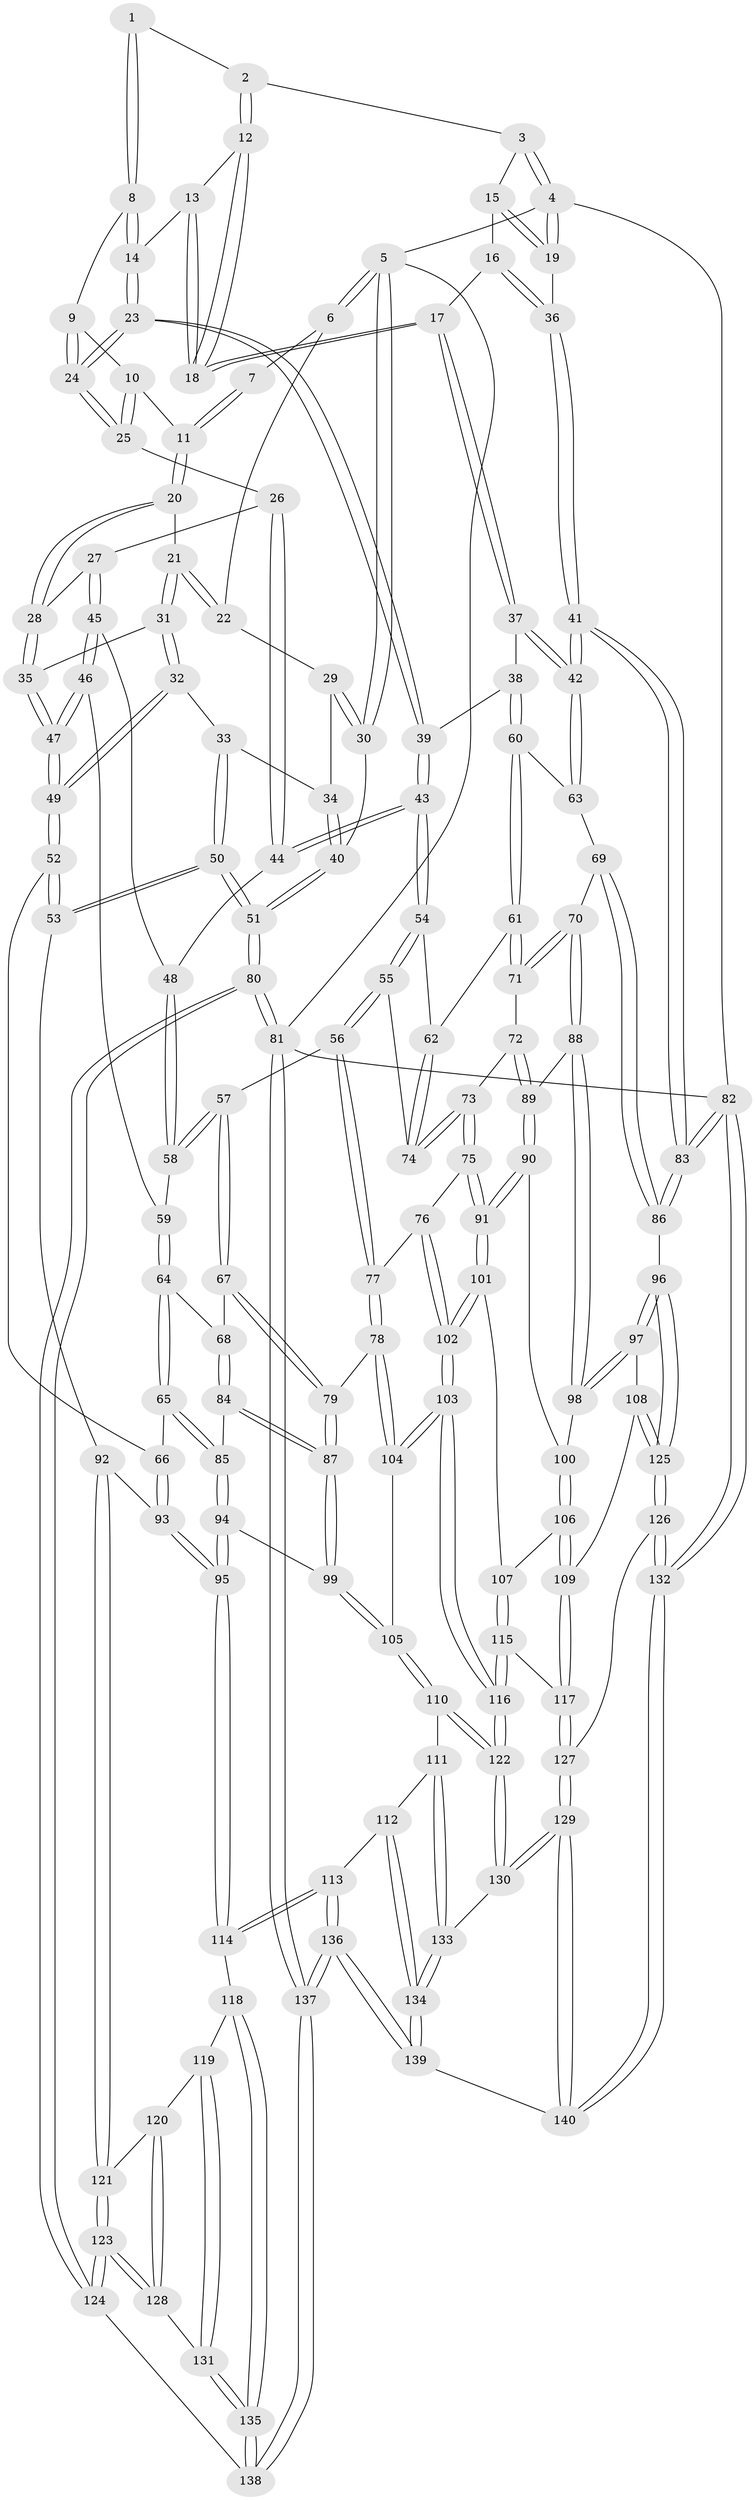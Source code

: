 // coarse degree distribution, {4: 0.26666666666666666, 5: 0.26666666666666666, 10: 0.022222222222222223, 2: 0.06666666666666667, 3: 0.26666666666666666, 6: 0.06666666666666667, 7: 0.044444444444444446}
// Generated by graph-tools (version 1.1) at 2025/21/03/04/25 18:21:42]
// undirected, 140 vertices, 347 edges
graph export_dot {
graph [start="1"]
  node [color=gray90,style=filled];
  1 [pos="+0.5909964084976019+0"];
  2 [pos="+0.7955834150248474+0"];
  3 [pos="+0.8548130575682368+0"];
  4 [pos="+1+0"];
  5 [pos="+0+0"];
  6 [pos="+0+0"];
  7 [pos="+0.2401915443790992+0"];
  8 [pos="+0.5759330096345745+0"];
  9 [pos="+0.47490277949508963+0.08142700720057883"];
  10 [pos="+0.36626418186468335+0.1169645210928517"];
  11 [pos="+0.3252562675767789+0.11185781985590218"];
  12 [pos="+0.7951549188982125+0"];
  13 [pos="+0.6793286799801405+0.1598227405343283"];
  14 [pos="+0.6421198934810552+0.17159949293868795"];
  15 [pos="+0.9386634517749922+0.09675752565589835"];
  16 [pos="+0.8975860721315146+0.16504094778494385"];
  17 [pos="+0.8371257451209526+0.17273168336899658"];
  18 [pos="+0.8339965166937681+0.1691414246256334"];
  19 [pos="+1+0"];
  20 [pos="+0.3146796770110737+0.12336529113228878"];
  21 [pos="+0.15927805535082554+0.1479660286763965"];
  22 [pos="+0.11639993786000298+0.12727817168001754"];
  23 [pos="+0.5912022439515172+0.23491583669400098"];
  24 [pos="+0.5747782529044706+0.22786572528841845"];
  25 [pos="+0.4507331377443408+0.24289627290843946"];
  26 [pos="+0.4490125612566833+0.24474292519467938"];
  27 [pos="+0.3891139480442785+0.27827816411434325"];
  28 [pos="+0.3079798344064802+0.21290631647433733"];
  29 [pos="+0.10259751348437313+0.1428549224636625"];
  30 [pos="+0+0.1715095299994467"];
  31 [pos="+0.18119294796958765+0.2347362577359444"];
  32 [pos="+0.1054958959224734+0.3187184631878703"];
  33 [pos="+0.10443713668250663+0.31869081079629014"];
  34 [pos="+0.05619781104836701+0.21721132710531996"];
  35 [pos="+0.2580159673141339+0.2836911192827046"];
  36 [pos="+1+0.27352658947340097"];
  37 [pos="+0.8269149614821503+0.2793481807609793"];
  38 [pos="+0.775920244945599+0.350900531835007"];
  39 [pos="+0.5939931744444746+0.24392808386123516"];
  40 [pos="+0+0.28658934603127867"];
  41 [pos="+1+0.3752844428699352"];
  42 [pos="+1+0.3756821595914436"];
  43 [pos="+0.5385259000436603+0.40762606466996015"];
  44 [pos="+0.4587045443034003+0.37855456529304604"];
  45 [pos="+0.362056242436769+0.36928295443570336"];
  46 [pos="+0.2824263965527998+0.40302680242307237"];
  47 [pos="+0.26399263485823354+0.4015635978160851"];
  48 [pos="+0.39319282973281006+0.37574862536212916"];
  49 [pos="+0.2571562612615503+0.40535199558324636"];
  50 [pos="+0+0.5307262010114172"];
  51 [pos="+0+0.5301432754689345"];
  52 [pos="+0.24425029790693906+0.424541841072382"];
  53 [pos="+0+0.542566976370081"];
  54 [pos="+0.5516335195851652+0.4471062258686409"];
  55 [pos="+0.5484265556452165+0.45835622402142157"];
  56 [pos="+0.5393184044821188+0.4828310288972728"];
  57 [pos="+0.46288702601050535+0.5043500099084901"];
  58 [pos="+0.4287747075900517+0.48667753879770825"];
  59 [pos="+0.3404344916129509+0.46806923891721247"];
  60 [pos="+0.7786108981624537+0.4063371329672958"];
  61 [pos="+0.760886397459834+0.42771374393791517"];
  62 [pos="+0.756938138586707+0.4296691323170132"];
  63 [pos="+0.8763071259839506+0.44311255741875233"];
  64 [pos="+0.35722352006527064+0.5388603231760568"];
  65 [pos="+0.26099514602996365+0.582507157166909"];
  66 [pos="+0.23392893149870125+0.5602559084015368"];
  67 [pos="+0.4054337441239942+0.5691684761890419"];
  68 [pos="+0.38641664661012604+0.5630116562588511"];
  69 [pos="+0.8949039046191174+0.5578660712025921"];
  70 [pos="+0.8397019231879722+0.5949728683246309"];
  71 [pos="+0.7936135031455365+0.5542564945740045"];
  72 [pos="+0.7279529728723706+0.5966631473762423"];
  73 [pos="+0.6826091961559138+0.580341479467483"];
  74 [pos="+0.6956879098443232+0.5386424441124626"];
  75 [pos="+0.6439391006829387+0.6003904347474621"];
  76 [pos="+0.5860413159564586+0.5998087505904707"];
  77 [pos="+0.5697647659251743+0.5938272529889422"];
  78 [pos="+0.5422452264321009+0.6213833737824178"];
  79 [pos="+0.4087210741042539+0.5801265047143823"];
  80 [pos="+0+0.9802060300875268"];
  81 [pos="+0+1"];
  82 [pos="+1+1"];
  83 [pos="+1+0.6316708751000714"];
  84 [pos="+0.316534823019358+0.6169514229509434"];
  85 [pos="+0.2776956484819662+0.6113592498208723"];
  86 [pos="+1+0.6406858835306328"];
  87 [pos="+0.4016372498591582+0.6744058903997919"];
  88 [pos="+0.8379116605842412+0.6090098536077825"];
  89 [pos="+0.7517286854415195+0.6405655181088475"];
  90 [pos="+0.7503456351534274+0.6470522113892401"];
  91 [pos="+0.7036968270465244+0.6950223923300392"];
  92 [pos="+0.04671220332275563+0.6344762792095875"];
  93 [pos="+0.06983681755082889+0.6373263833510155"];
  94 [pos="+0.2669784031472927+0.6853642704038019"];
  95 [pos="+0.23219148345033522+0.7519193173320806"];
  96 [pos="+0.9699148015458054+0.7189002229101371"];
  97 [pos="+0.8756129620631873+0.6898182561221334"];
  98 [pos="+0.8605599288012551+0.6807239101488788"];
  99 [pos="+0.40206957479148137+0.6756261118374569"];
  100 [pos="+0.8074327365829803+0.7012711500957673"];
  101 [pos="+0.7027493543007832+0.7037535824619124"];
  102 [pos="+0.6374891846236846+0.7384078738527035"];
  103 [pos="+0.6056100540048153+0.7919656605773727"];
  104 [pos="+0.5078586287294855+0.676514418446524"];
  105 [pos="+0.42736050370726486+0.7122009723232663"];
  106 [pos="+0.772245015719282+0.7409761600663193"];
  107 [pos="+0.7313208610371341+0.728019062981158"];
  108 [pos="+0.8257175085893953+0.7872061015126322"];
  109 [pos="+0.7832843926936763+0.7736434512196094"];
  110 [pos="+0.4068954254901217+0.7804279717043116"];
  111 [pos="+0.37713270905127605+0.8017631096841475"];
  112 [pos="+0.3509585675231773+0.8174919186326627"];
  113 [pos="+0.26136996399163365+0.8172160064801656"];
  114 [pos="+0.25500439056231555+0.8139875529757199"];
  115 [pos="+0.705458993829153+0.7925777620479076"];
  116 [pos="+0.6052326705485599+0.8056167413421594"];
  117 [pos="+0.7532586435520233+0.8224179448710374"];
  118 [pos="+0.22866978841371102+0.826874445834026"];
  119 [pos="+0.1537688485661869+0.8232039642827487"];
  120 [pos="+0.10430756604665707+0.8141183329091701"];
  121 [pos="+0.06648419909947878+0.7733732334140236"];
  122 [pos="+0.5837036187827688+0.8682511227980184"];
  123 [pos="+0+0.8856971001819406"];
  124 [pos="+0+0.9737101330685252"];
  125 [pos="+0.8963393584934628+0.8547202674188106"];
  126 [pos="+0.8908000068958646+0.9271581523113543"];
  127 [pos="+0.7547081644656614+0.9038445652079664"];
  128 [pos="+0.06290515331837199+0.8955998287946552"];
  129 [pos="+0.63645853512028+0.9500626368360671"];
  130 [pos="+0.589280929675975+0.8920787396277895"];
  131 [pos="+0.07885414573922948+0.9059291124406565"];
  132 [pos="+1+1"];
  133 [pos="+0.48685902365233796+0.9319064643492484"];
  134 [pos="+0.4070195816123879+0.9779292852650843"];
  135 [pos="+0.12823115758728412+0.9475515307504616"];
  136 [pos="+0.2819116104004533+1"];
  137 [pos="+0.23824317321170205+1"];
  138 [pos="+0.13115367625402258+0.9748220847729561"];
  139 [pos="+0.31615316951428224+1"];
  140 [pos="+0.6283726958708986+1"];
  1 -- 2;
  1 -- 8;
  1 -- 8;
  2 -- 3;
  2 -- 12;
  2 -- 12;
  3 -- 4;
  3 -- 4;
  3 -- 15;
  4 -- 5;
  4 -- 19;
  4 -- 19;
  4 -- 82;
  5 -- 6;
  5 -- 6;
  5 -- 30;
  5 -- 30;
  5 -- 81;
  6 -- 7;
  6 -- 22;
  7 -- 11;
  7 -- 11;
  8 -- 9;
  8 -- 14;
  8 -- 14;
  9 -- 10;
  9 -- 24;
  9 -- 24;
  10 -- 11;
  10 -- 25;
  10 -- 25;
  11 -- 20;
  11 -- 20;
  12 -- 13;
  12 -- 18;
  12 -- 18;
  13 -- 14;
  13 -- 18;
  13 -- 18;
  14 -- 23;
  14 -- 23;
  15 -- 16;
  15 -- 19;
  15 -- 19;
  16 -- 17;
  16 -- 36;
  16 -- 36;
  17 -- 18;
  17 -- 18;
  17 -- 37;
  17 -- 37;
  19 -- 36;
  20 -- 21;
  20 -- 28;
  20 -- 28;
  21 -- 22;
  21 -- 22;
  21 -- 31;
  21 -- 31;
  22 -- 29;
  23 -- 24;
  23 -- 24;
  23 -- 39;
  23 -- 39;
  24 -- 25;
  24 -- 25;
  25 -- 26;
  26 -- 27;
  26 -- 44;
  26 -- 44;
  27 -- 28;
  27 -- 45;
  27 -- 45;
  28 -- 35;
  28 -- 35;
  29 -- 30;
  29 -- 30;
  29 -- 34;
  30 -- 40;
  31 -- 32;
  31 -- 32;
  31 -- 35;
  32 -- 33;
  32 -- 49;
  32 -- 49;
  33 -- 34;
  33 -- 50;
  33 -- 50;
  34 -- 40;
  34 -- 40;
  35 -- 47;
  35 -- 47;
  36 -- 41;
  36 -- 41;
  37 -- 38;
  37 -- 42;
  37 -- 42;
  38 -- 39;
  38 -- 60;
  38 -- 60;
  39 -- 43;
  39 -- 43;
  40 -- 51;
  40 -- 51;
  41 -- 42;
  41 -- 42;
  41 -- 83;
  41 -- 83;
  42 -- 63;
  42 -- 63;
  43 -- 44;
  43 -- 44;
  43 -- 54;
  43 -- 54;
  44 -- 48;
  45 -- 46;
  45 -- 46;
  45 -- 48;
  46 -- 47;
  46 -- 47;
  46 -- 59;
  47 -- 49;
  47 -- 49;
  48 -- 58;
  48 -- 58;
  49 -- 52;
  49 -- 52;
  50 -- 51;
  50 -- 51;
  50 -- 53;
  50 -- 53;
  51 -- 80;
  51 -- 80;
  52 -- 53;
  52 -- 53;
  52 -- 66;
  53 -- 92;
  54 -- 55;
  54 -- 55;
  54 -- 62;
  55 -- 56;
  55 -- 56;
  55 -- 74;
  56 -- 57;
  56 -- 77;
  56 -- 77;
  57 -- 58;
  57 -- 58;
  57 -- 67;
  57 -- 67;
  58 -- 59;
  59 -- 64;
  59 -- 64;
  60 -- 61;
  60 -- 61;
  60 -- 63;
  61 -- 62;
  61 -- 71;
  61 -- 71;
  62 -- 74;
  62 -- 74;
  63 -- 69;
  64 -- 65;
  64 -- 65;
  64 -- 68;
  65 -- 66;
  65 -- 85;
  65 -- 85;
  66 -- 93;
  66 -- 93;
  67 -- 68;
  67 -- 79;
  67 -- 79;
  68 -- 84;
  68 -- 84;
  69 -- 70;
  69 -- 86;
  69 -- 86;
  70 -- 71;
  70 -- 71;
  70 -- 88;
  70 -- 88;
  71 -- 72;
  72 -- 73;
  72 -- 89;
  72 -- 89;
  73 -- 74;
  73 -- 74;
  73 -- 75;
  73 -- 75;
  75 -- 76;
  75 -- 91;
  75 -- 91;
  76 -- 77;
  76 -- 102;
  76 -- 102;
  77 -- 78;
  77 -- 78;
  78 -- 79;
  78 -- 104;
  78 -- 104;
  79 -- 87;
  79 -- 87;
  80 -- 81;
  80 -- 81;
  80 -- 124;
  80 -- 124;
  81 -- 137;
  81 -- 137;
  81 -- 82;
  82 -- 83;
  82 -- 83;
  82 -- 132;
  82 -- 132;
  83 -- 86;
  83 -- 86;
  84 -- 85;
  84 -- 87;
  84 -- 87;
  85 -- 94;
  85 -- 94;
  86 -- 96;
  87 -- 99;
  87 -- 99;
  88 -- 89;
  88 -- 98;
  88 -- 98;
  89 -- 90;
  89 -- 90;
  90 -- 91;
  90 -- 91;
  90 -- 100;
  91 -- 101;
  91 -- 101;
  92 -- 93;
  92 -- 121;
  92 -- 121;
  93 -- 95;
  93 -- 95;
  94 -- 95;
  94 -- 95;
  94 -- 99;
  95 -- 114;
  95 -- 114;
  96 -- 97;
  96 -- 97;
  96 -- 125;
  96 -- 125;
  97 -- 98;
  97 -- 98;
  97 -- 108;
  98 -- 100;
  99 -- 105;
  99 -- 105;
  100 -- 106;
  100 -- 106;
  101 -- 102;
  101 -- 102;
  101 -- 107;
  102 -- 103;
  102 -- 103;
  103 -- 104;
  103 -- 104;
  103 -- 116;
  103 -- 116;
  104 -- 105;
  105 -- 110;
  105 -- 110;
  106 -- 107;
  106 -- 109;
  106 -- 109;
  107 -- 115;
  107 -- 115;
  108 -- 109;
  108 -- 125;
  108 -- 125;
  109 -- 117;
  109 -- 117;
  110 -- 111;
  110 -- 122;
  110 -- 122;
  111 -- 112;
  111 -- 133;
  111 -- 133;
  112 -- 113;
  112 -- 134;
  112 -- 134;
  113 -- 114;
  113 -- 114;
  113 -- 136;
  113 -- 136;
  114 -- 118;
  115 -- 116;
  115 -- 116;
  115 -- 117;
  116 -- 122;
  116 -- 122;
  117 -- 127;
  117 -- 127;
  118 -- 119;
  118 -- 135;
  118 -- 135;
  119 -- 120;
  119 -- 131;
  119 -- 131;
  120 -- 121;
  120 -- 128;
  120 -- 128;
  121 -- 123;
  121 -- 123;
  122 -- 130;
  122 -- 130;
  123 -- 124;
  123 -- 124;
  123 -- 128;
  123 -- 128;
  124 -- 138;
  125 -- 126;
  125 -- 126;
  126 -- 127;
  126 -- 132;
  126 -- 132;
  127 -- 129;
  127 -- 129;
  128 -- 131;
  129 -- 130;
  129 -- 130;
  129 -- 140;
  129 -- 140;
  130 -- 133;
  131 -- 135;
  131 -- 135;
  132 -- 140;
  132 -- 140;
  133 -- 134;
  133 -- 134;
  134 -- 139;
  134 -- 139;
  135 -- 138;
  135 -- 138;
  136 -- 137;
  136 -- 137;
  136 -- 139;
  136 -- 139;
  137 -- 138;
  137 -- 138;
  139 -- 140;
}

